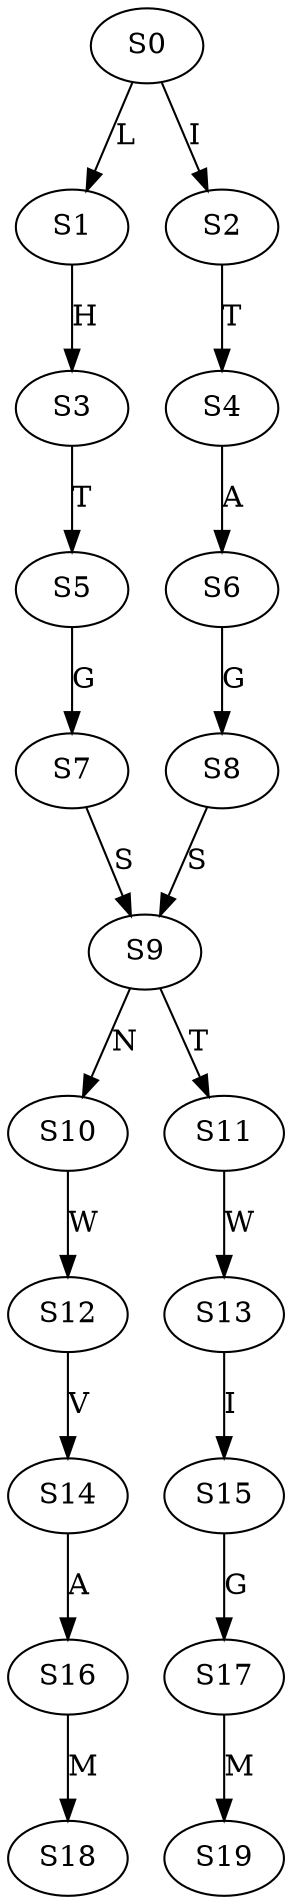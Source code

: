 strict digraph  {
	S0 -> S1 [ label = L ];
	S0 -> S2 [ label = I ];
	S1 -> S3 [ label = H ];
	S2 -> S4 [ label = T ];
	S3 -> S5 [ label = T ];
	S4 -> S6 [ label = A ];
	S5 -> S7 [ label = G ];
	S6 -> S8 [ label = G ];
	S7 -> S9 [ label = S ];
	S8 -> S9 [ label = S ];
	S9 -> S10 [ label = N ];
	S9 -> S11 [ label = T ];
	S10 -> S12 [ label = W ];
	S11 -> S13 [ label = W ];
	S12 -> S14 [ label = V ];
	S13 -> S15 [ label = I ];
	S14 -> S16 [ label = A ];
	S15 -> S17 [ label = G ];
	S16 -> S18 [ label = M ];
	S17 -> S19 [ label = M ];
}
